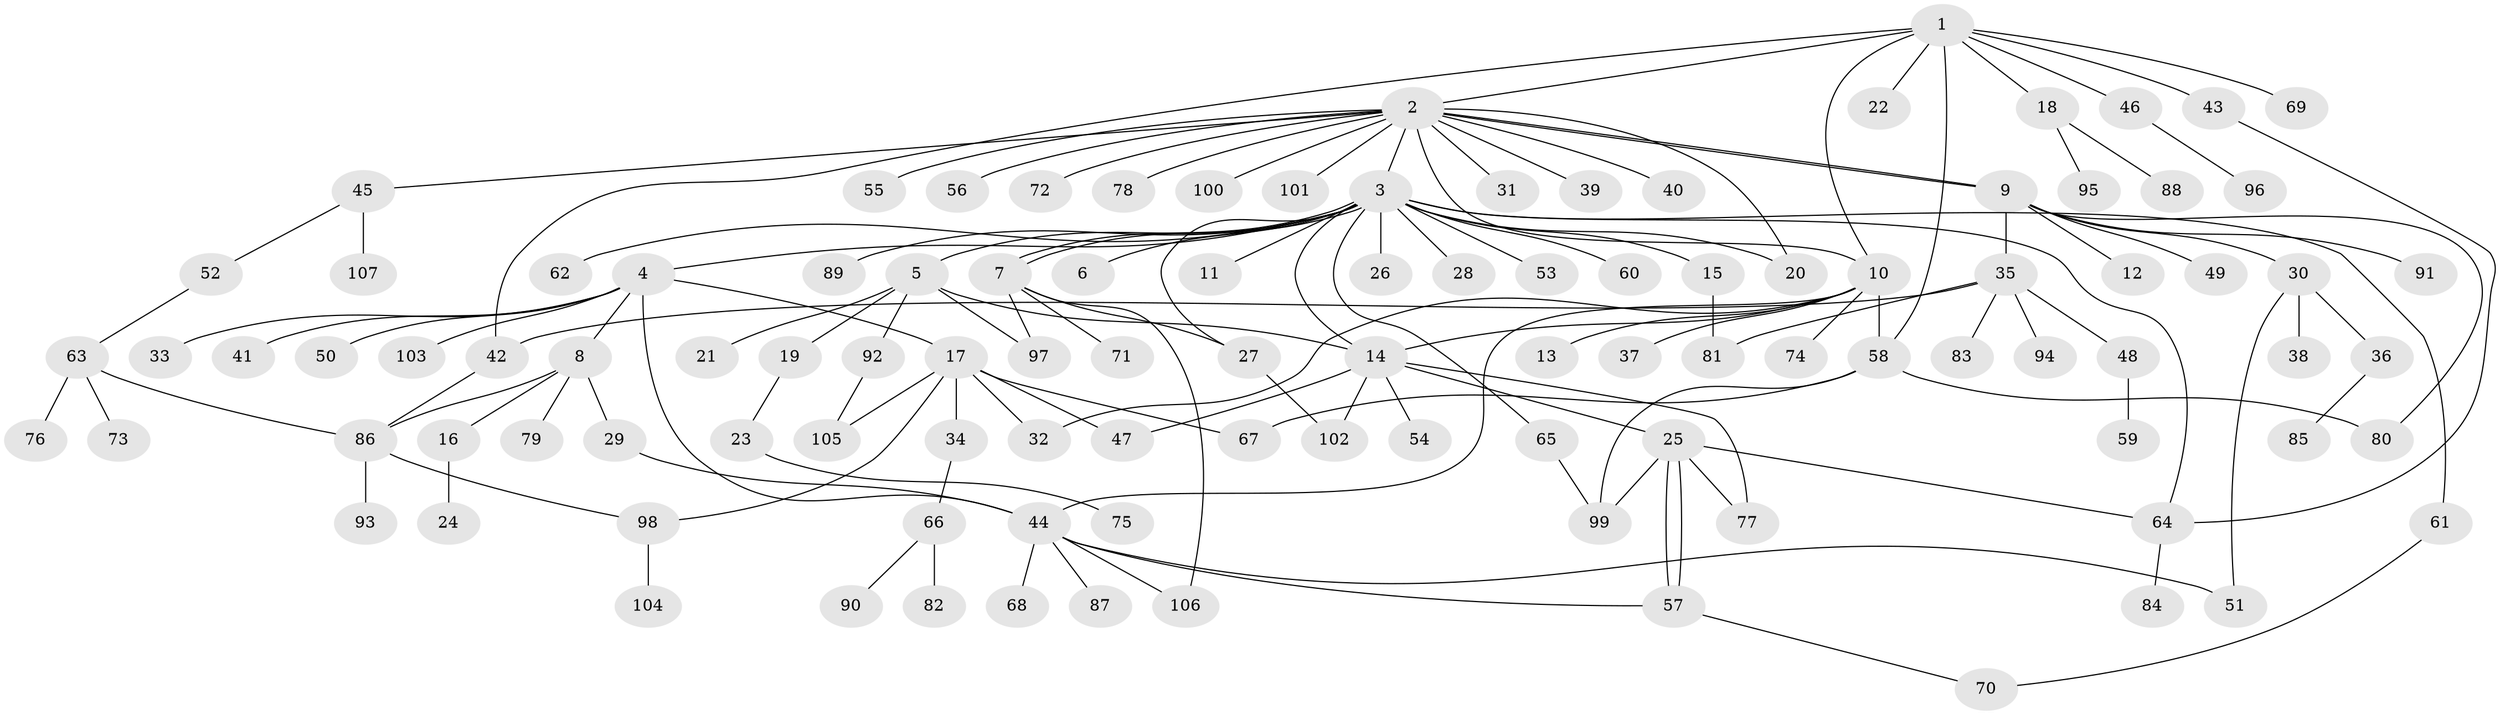 // coarse degree distribution, {9: 0.012195121951219513, 15: 0.012195121951219513, 19: 0.012195121951219513, 10: 0.012195121951219513, 6: 0.024390243902439025, 1: 0.573170731707317, 5: 0.012195121951219513, 12: 0.012195121951219513, 11: 0.012195121951219513, 8: 0.012195121951219513, 2: 0.1951219512195122, 7: 0.036585365853658534, 3: 0.06097560975609756, 4: 0.012195121951219513}
// Generated by graph-tools (version 1.1) at 2025/41/03/06/25 10:41:52]
// undirected, 107 vertices, 138 edges
graph export_dot {
graph [start="1"]
  node [color=gray90,style=filled];
  1;
  2;
  3;
  4;
  5;
  6;
  7;
  8;
  9;
  10;
  11;
  12;
  13;
  14;
  15;
  16;
  17;
  18;
  19;
  20;
  21;
  22;
  23;
  24;
  25;
  26;
  27;
  28;
  29;
  30;
  31;
  32;
  33;
  34;
  35;
  36;
  37;
  38;
  39;
  40;
  41;
  42;
  43;
  44;
  45;
  46;
  47;
  48;
  49;
  50;
  51;
  52;
  53;
  54;
  55;
  56;
  57;
  58;
  59;
  60;
  61;
  62;
  63;
  64;
  65;
  66;
  67;
  68;
  69;
  70;
  71;
  72;
  73;
  74;
  75;
  76;
  77;
  78;
  79;
  80;
  81;
  82;
  83;
  84;
  85;
  86;
  87;
  88;
  89;
  90;
  91;
  92;
  93;
  94;
  95;
  96;
  97;
  98;
  99;
  100;
  101;
  102;
  103;
  104;
  105;
  106;
  107;
  1 -- 2;
  1 -- 10;
  1 -- 18;
  1 -- 22;
  1 -- 42;
  1 -- 43;
  1 -- 46;
  1 -- 58;
  1 -- 69;
  2 -- 3;
  2 -- 9;
  2 -- 9;
  2 -- 10;
  2 -- 20;
  2 -- 31;
  2 -- 39;
  2 -- 40;
  2 -- 45;
  2 -- 55;
  2 -- 56;
  2 -- 72;
  2 -- 78;
  2 -- 100;
  2 -- 101;
  3 -- 4;
  3 -- 5;
  3 -- 6;
  3 -- 7;
  3 -- 7;
  3 -- 11;
  3 -- 14;
  3 -- 15;
  3 -- 20;
  3 -- 26;
  3 -- 27;
  3 -- 28;
  3 -- 53;
  3 -- 60;
  3 -- 61;
  3 -- 62;
  3 -- 64;
  3 -- 65;
  3 -- 89;
  4 -- 8;
  4 -- 17;
  4 -- 33;
  4 -- 41;
  4 -- 44;
  4 -- 50;
  4 -- 103;
  5 -- 14;
  5 -- 19;
  5 -- 21;
  5 -- 92;
  5 -- 97;
  7 -- 27;
  7 -- 71;
  7 -- 97;
  7 -- 106;
  8 -- 16;
  8 -- 29;
  8 -- 79;
  8 -- 86;
  9 -- 12;
  9 -- 30;
  9 -- 35;
  9 -- 49;
  9 -- 80;
  9 -- 91;
  10 -- 13;
  10 -- 14;
  10 -- 32;
  10 -- 37;
  10 -- 44;
  10 -- 58;
  10 -- 74;
  14 -- 25;
  14 -- 47;
  14 -- 54;
  14 -- 77;
  14 -- 102;
  15 -- 81;
  16 -- 24;
  17 -- 32;
  17 -- 34;
  17 -- 47;
  17 -- 67;
  17 -- 98;
  17 -- 105;
  18 -- 88;
  18 -- 95;
  19 -- 23;
  23 -- 75;
  25 -- 57;
  25 -- 57;
  25 -- 64;
  25 -- 77;
  25 -- 99;
  27 -- 102;
  29 -- 44;
  30 -- 36;
  30 -- 38;
  30 -- 51;
  34 -- 66;
  35 -- 42;
  35 -- 48;
  35 -- 81;
  35 -- 83;
  35 -- 94;
  36 -- 85;
  42 -- 86;
  43 -- 64;
  44 -- 51;
  44 -- 57;
  44 -- 68;
  44 -- 87;
  44 -- 106;
  45 -- 52;
  45 -- 107;
  46 -- 96;
  48 -- 59;
  52 -- 63;
  57 -- 70;
  58 -- 67;
  58 -- 80;
  58 -- 99;
  61 -- 70;
  63 -- 73;
  63 -- 76;
  63 -- 86;
  64 -- 84;
  65 -- 99;
  66 -- 82;
  66 -- 90;
  86 -- 93;
  86 -- 98;
  92 -- 105;
  98 -- 104;
}
